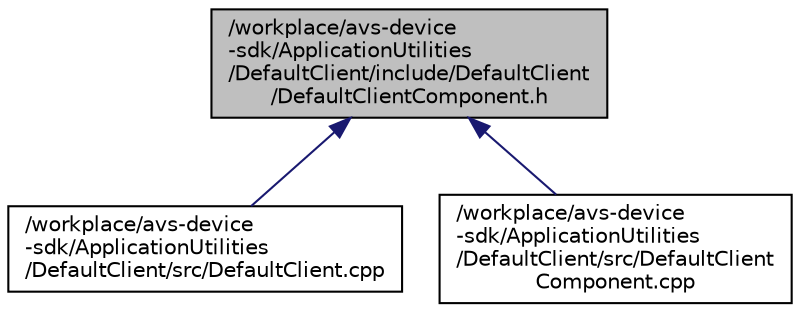 digraph "/workplace/avs-device-sdk/ApplicationUtilities/DefaultClient/include/DefaultClient/DefaultClientComponent.h"
{
  edge [fontname="Helvetica",fontsize="10",labelfontname="Helvetica",labelfontsize="10"];
  node [fontname="Helvetica",fontsize="10",shape=record];
  Node364 [label="/workplace/avs-device\l-sdk/ApplicationUtilities\l/DefaultClient/include/DefaultClient\l/DefaultClientComponent.h",height=0.2,width=0.4,color="black", fillcolor="grey75", style="filled", fontcolor="black"];
  Node364 -> Node365 [dir="back",color="midnightblue",fontsize="10",style="solid",fontname="Helvetica"];
  Node365 [label="/workplace/avs-device\l-sdk/ApplicationUtilities\l/DefaultClient/src/DefaultClient.cpp",height=0.2,width=0.4,color="black", fillcolor="white", style="filled",URL="$_default_client_8cpp.html"];
  Node364 -> Node366 [dir="back",color="midnightblue",fontsize="10",style="solid",fontname="Helvetica"];
  Node366 [label="/workplace/avs-device\l-sdk/ApplicationUtilities\l/DefaultClient/src/DefaultClient\lComponent.cpp",height=0.2,width=0.4,color="black", fillcolor="white", style="filled",URL="$_default_client_component_8cpp.html"];
}

